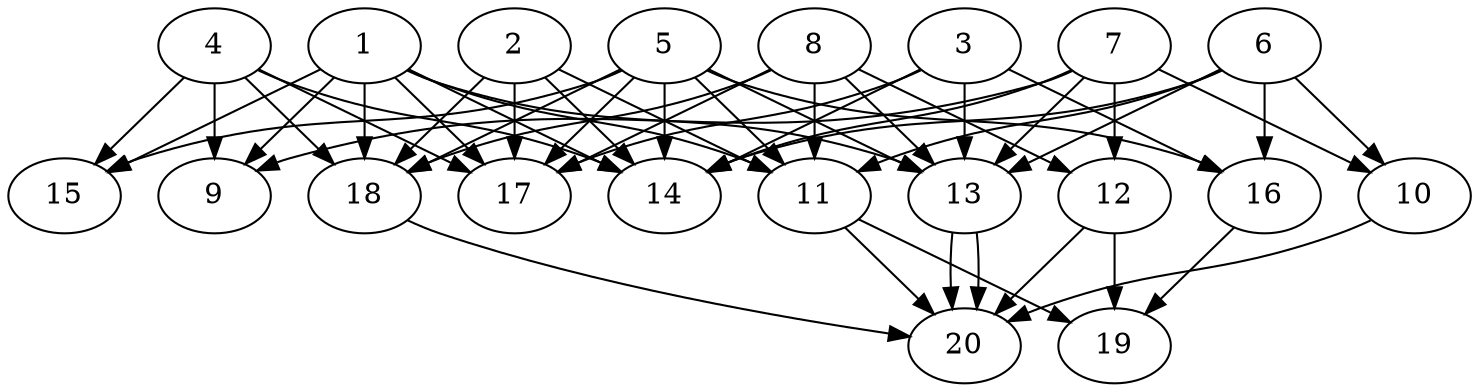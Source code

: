 // DAG automatically generated by daggen at Wed Jul 24 21:20:06 2019
// ./daggen --dot -n 20 --ccr 0.3 --fat 0.8 --regular 0.5 --density 0.8 --mindata 5242880 --maxdata 52428800 
digraph G {
  1 [size="141656747", alpha="0.04", expect_size="42497024"] 
  1 -> 9 [size ="42497024"]
  1 -> 11 [size ="42497024"]
  1 -> 13 [size ="42497024"]
  1 -> 14 [size ="42497024"]
  1 -> 15 [size ="42497024"]
  1 -> 17 [size ="42497024"]
  1 -> 18 [size ="42497024"]
  2 [size="93074773", alpha="0.14", expect_size="27922432"] 
  2 -> 11 [size ="27922432"]
  2 -> 14 [size ="27922432"]
  2 -> 17 [size ="27922432"]
  2 -> 18 [size ="27922432"]
  3 [size="167533227", alpha="0.09", expect_size="50259968"] 
  3 -> 13 [size ="50259968"]
  3 -> 14 [size ="50259968"]
  3 -> 16 [size ="50259968"]
  3 -> 17 [size ="50259968"]
  4 [size="170946560", alpha="0.08", expect_size="51283968"] 
  4 -> 9 [size ="51283968"]
  4 -> 14 [size ="51283968"]
  4 -> 15 [size ="51283968"]
  4 -> 17 [size ="51283968"]
  4 -> 18 [size ="51283968"]
  5 [size="166451200", alpha="0.06", expect_size="49935360"] 
  5 -> 11 [size ="49935360"]
  5 -> 13 [size ="49935360"]
  5 -> 14 [size ="49935360"]
  5 -> 15 [size ="49935360"]
  5 -> 16 [size ="49935360"]
  5 -> 17 [size ="49935360"]
  5 -> 18 [size ="49935360"]
  6 [size="43571200", alpha="0.09", expect_size="13071360"] 
  6 -> 10 [size ="13071360"]
  6 -> 11 [size ="13071360"]
  6 -> 13 [size ="13071360"]
  6 -> 14 [size ="13071360"]
  6 -> 16 [size ="13071360"]
  7 [size="104130560", alpha="0.05", expect_size="31239168"] 
  7 -> 9 [size ="31239168"]
  7 -> 10 [size ="31239168"]
  7 -> 12 [size ="31239168"]
  7 -> 13 [size ="31239168"]
  7 -> 14 [size ="31239168"]
  8 [size="108148053", alpha="0.01", expect_size="32444416"] 
  8 -> 11 [size ="32444416"]
  8 -> 12 [size ="32444416"]
  8 -> 13 [size ="32444416"]
  8 -> 17 [size ="32444416"]
  8 -> 18 [size ="32444416"]
  9 [size="167826773", alpha="0.12", expect_size="50348032"] 
  10 [size="170065920", alpha="0.04", expect_size="51019776"] 
  10 -> 20 [size ="51019776"]
  11 [size="137144320", alpha="0.19", expect_size="41143296"] 
  11 -> 19 [size ="41143296"]
  11 -> 20 [size ="41143296"]
  12 [size="167608320", alpha="0.15", expect_size="50282496"] 
  12 -> 19 [size ="50282496"]
  12 -> 20 [size ="50282496"]
  13 [size="123006293", alpha="0.01", expect_size="36901888"] 
  13 -> 20 [size ="36901888"]
  13 -> 20 [size ="36901888"]
  14 [size="38905173", alpha="0.05", expect_size="11671552"] 
  15 [size="105318400", alpha="0.04", expect_size="31595520"] 
  16 [size="151958187", alpha="0.11", expect_size="45587456"] 
  16 -> 19 [size ="45587456"]
  17 [size="68481707", alpha="0.15", expect_size="20544512"] 
  18 [size="111691093", alpha="0.03", expect_size="33507328"] 
  18 -> 20 [size ="33507328"]
  19 [size="120152747", alpha="0.01", expect_size="36045824"] 
  20 [size="60197547", alpha="0.06", expect_size="18059264"] 
}
